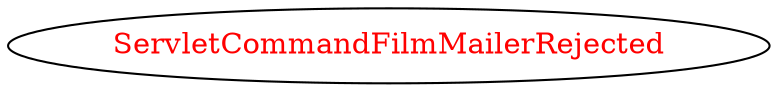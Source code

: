 digraph dependencyGraph {
 concentrate=true;
 ranksep="2.0";
 rankdir="LR"; 
 splines="ortho";
"ServletCommandFilmMailerRejected" [fontcolor="red"];
}
